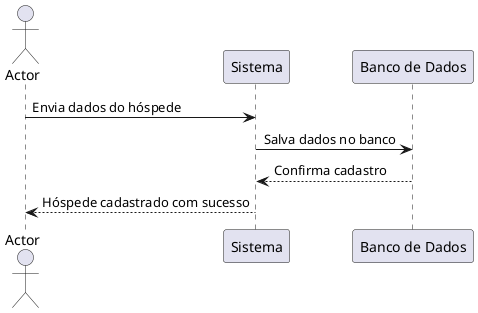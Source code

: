 @startuml
actor Actor
participant "Sistema" as Sistema
participant "Banco de Dados" as BD

Actor -> Sistema : Envia dados do hóspede
Sistema -> BD : Salva dados no banco
BD --> Sistema : Confirma cadastro
Sistema --> Actor : Hóspede cadastrado com sucesso
@enduml
